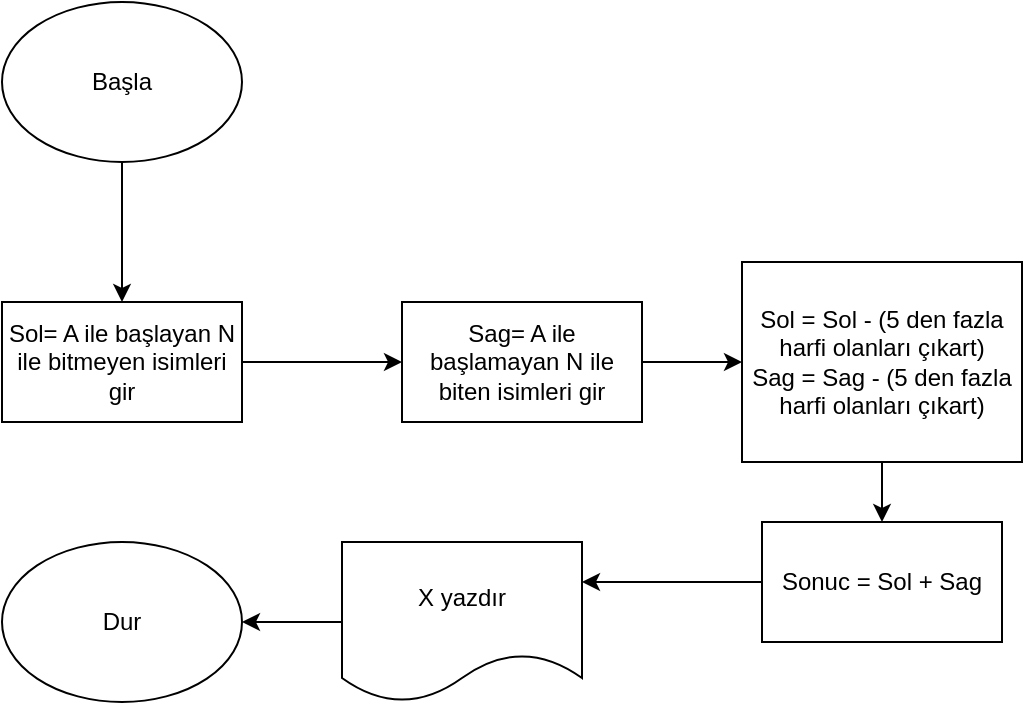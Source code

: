 <mxfile version="15.0.3" type="device"><diagram id="QlHk6NcabFm0nv-j_tWV" name="Page-1"><mxGraphModel dx="1718" dy="637" grid="1" gridSize="10" guides="1" tooltips="1" connect="1" arrows="1" fold="1" page="1" pageScale="1" pageWidth="850" pageHeight="1100" math="0" shadow="0"><root><mxCell id="0"/><mxCell id="1" parent="0"/><mxCell id="hRHXbetSydN_C4NR1DLw-2" style="edgeStyle=orthogonalEdgeStyle;rounded=0;orthogonalLoop=1;jettySize=auto;html=1;" edge="1" parent="1" source="hRHXbetSydN_C4NR1DLw-1"><mxGeometry relative="1" as="geometry"><mxPoint x="220" y="190" as="targetPoint"/></mxGeometry></mxCell><mxCell id="hRHXbetSydN_C4NR1DLw-1" value="Başla" style="ellipse;whiteSpace=wrap;html=1;" vertex="1" parent="1"><mxGeometry x="160" y="40" width="120" height="80" as="geometry"/></mxCell><mxCell id="hRHXbetSydN_C4NR1DLw-47" style="edgeStyle=orthogonalEdgeStyle;rounded=0;orthogonalLoop=1;jettySize=auto;html=1;entryX=0;entryY=0.5;entryDx=0;entryDy=0;" edge="1" parent="1" source="hRHXbetSydN_C4NR1DLw-4" target="hRHXbetSydN_C4NR1DLw-7"><mxGeometry relative="1" as="geometry"/></mxCell><mxCell id="hRHXbetSydN_C4NR1DLw-4" value="Sol= A ile başlayan N ile bitmeyen isimleri gir" style="rounded=0;whiteSpace=wrap;html=1;" vertex="1" parent="1"><mxGeometry x="160" y="190" width="120" height="60" as="geometry"/></mxCell><mxCell id="hRHXbetSydN_C4NR1DLw-5" value="Dur" style="ellipse;whiteSpace=wrap;html=1;" vertex="1" parent="1"><mxGeometry x="160" y="310" width="120" height="80" as="geometry"/></mxCell><mxCell id="hRHXbetSydN_C4NR1DLw-49" style="edgeStyle=orthogonalEdgeStyle;rounded=0;orthogonalLoop=1;jettySize=auto;html=1;" edge="1" parent="1" source="hRHXbetSydN_C4NR1DLw-7"><mxGeometry relative="1" as="geometry"><mxPoint x="530" y="220.0" as="targetPoint"/></mxGeometry></mxCell><mxCell id="hRHXbetSydN_C4NR1DLw-7" value="Sag= A ile başlamayan N ile biten isimleri gir" style="rounded=0;whiteSpace=wrap;html=1;" vertex="1" parent="1"><mxGeometry x="360" y="190.0" width="120" height="60" as="geometry"/></mxCell><mxCell id="hRHXbetSydN_C4NR1DLw-69" style="edgeStyle=orthogonalEdgeStyle;rounded=0;orthogonalLoop=1;jettySize=auto;html=1;" edge="1" parent="1" source="hRHXbetSydN_C4NR1DLw-24" target="hRHXbetSydN_C4NR1DLw-5"><mxGeometry relative="1" as="geometry"/></mxCell><mxCell id="hRHXbetSydN_C4NR1DLw-24" value="X yazdır" style="shape=document;whiteSpace=wrap;html=1;boundedLbl=1;" vertex="1" parent="1"><mxGeometry x="330" y="310" width="120" height="80" as="geometry"/></mxCell><mxCell id="hRHXbetSydN_C4NR1DLw-61" style="edgeStyle=orthogonalEdgeStyle;rounded=0;orthogonalLoop=1;jettySize=auto;html=1;entryX=1;entryY=0.5;entryDx=0;entryDy=0;" edge="1" parent="1" source="hRHXbetSydN_C4NR1DLw-59"><mxGeometry relative="1" as="geometry"><mxPoint x="480" y="320.0" as="targetPoint"/></mxGeometry></mxCell><mxCell id="hRHXbetSydN_C4NR1DLw-65" style="edgeStyle=orthogonalEdgeStyle;rounded=0;orthogonalLoop=1;jettySize=auto;html=1;entryX=1;entryY=0.5;entryDx=0;entryDy=0;" edge="1" parent="1" source="hRHXbetSydN_C4NR1DLw-60"><mxGeometry relative="1" as="geometry"><mxPoint x="280" y="320.0" as="targetPoint"/></mxGeometry></mxCell><mxCell id="hRHXbetSydN_C4NR1DLw-66" style="edgeStyle=orthogonalEdgeStyle;rounded=0;orthogonalLoop=1;jettySize=auto;html=1;" edge="1" parent="1" source="hRHXbetSydN_C4NR1DLw-63"><mxGeometry relative="1" as="geometry"><mxPoint x="220" y="390" as="targetPoint"/></mxGeometry></mxCell><mxCell id="hRHXbetSydN_C4NR1DLw-72" style="edgeStyle=orthogonalEdgeStyle;rounded=0;orthogonalLoop=1;jettySize=auto;html=1;entryX=0.5;entryY=0;entryDx=0;entryDy=0;" edge="1" parent="1" source="hRHXbetSydN_C4NR1DLw-70" target="hRHXbetSydN_C4NR1DLw-71"><mxGeometry relative="1" as="geometry"/></mxCell><mxCell id="hRHXbetSydN_C4NR1DLw-70" value="&lt;div&gt;Sol = Sol - (5 den fazla harfi olanları çıkart)&lt;/div&gt;&lt;div&gt;Sag = Sag - (5 den fazla harfi olanları çıkart)&lt;br&gt;&lt;/div&gt;" style="rounded=0;whiteSpace=wrap;html=1;" vertex="1" parent="1"><mxGeometry x="530" y="170" width="140" height="100" as="geometry"/></mxCell><mxCell id="hRHXbetSydN_C4NR1DLw-73" style="edgeStyle=orthogonalEdgeStyle;rounded=0;orthogonalLoop=1;jettySize=auto;html=1;entryX=1;entryY=0.25;entryDx=0;entryDy=0;" edge="1" parent="1" source="hRHXbetSydN_C4NR1DLw-71" target="hRHXbetSydN_C4NR1DLw-24"><mxGeometry relative="1" as="geometry"/></mxCell><mxCell id="hRHXbetSydN_C4NR1DLw-71" value="Sonuc = Sol + Sag" style="rounded=0;whiteSpace=wrap;html=1;" vertex="1" parent="1"><mxGeometry x="540" y="300" width="120" height="60" as="geometry"/></mxCell></root></mxGraphModel></diagram></mxfile>
